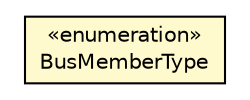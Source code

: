 #!/usr/local/bin/dot
#
# Class diagram 
# Generated by UMLGraph version R5_6-24-gf6e263 (http://www.umlgraph.org/)
#

digraph G {
	edge [fontname="Helvetica",fontsize=10,labelfontname="Helvetica",labelfontsize=10];
	node [fontname="Helvetica",fontsize=10,shape=plaintext];
	nodesep=0.25;
	ranksep=0.5;
	// org.universAAL.middleware.bus.member.BusMemberType
	c104468 [label=<<table title="org.universAAL.middleware.bus.member.BusMemberType" border="0" cellborder="1" cellspacing="0" cellpadding="2" port="p" bgcolor="lemonChiffon" href="./BusMemberType.html">
		<tr><td><table border="0" cellspacing="0" cellpadding="1">
<tr><td align="center" balign="center"> &#171;enumeration&#187; </td></tr>
<tr><td align="center" balign="center"> BusMemberType </td></tr>
		</table></td></tr>
		</table>>, URL="./BusMemberType.html", fontname="Helvetica", fontcolor="black", fontsize=10.0];
}

